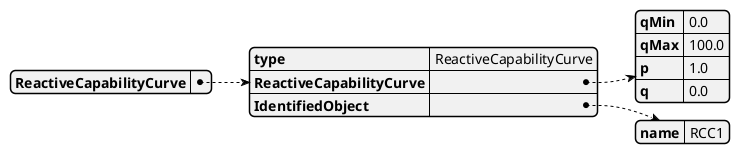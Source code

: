 @startjson
{
  "ReactiveCapabilityCurve": {
    "type": "ReactiveCapabilityCurve",
    "ReactiveCapabilityCurve": {
      "qMin": "0.0",
      "qMax": "100.0",
      "p": "1.0",
      "q": "0.0"
    },
    "IdentifiedObject": {
      "name": "RCC1"
    }
  }
}
@endjson
